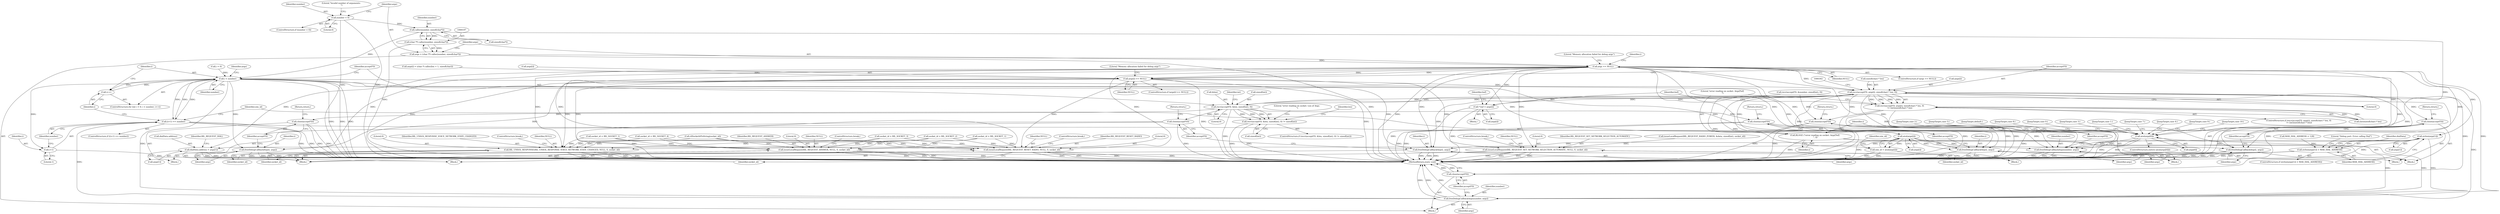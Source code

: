 digraph "0_Android_cd5f15f588a5d27e99ba12f057245bfe507f8c42@API" {
"1000198" [label="(Call,calloc(number, sizeof(char*)))"];
"1000185" [label="(Call,number < 0)"];
"1000196" [label="(Call,(char **) calloc(number, sizeof(char*)))"];
"1000194" [label="(Call,args = (char **) calloc(number, sizeof(char*)))"];
"1000203" [label="(Call,args == NULL)"];
"1000238" [label="(Call,freeDebugCallbackArgs(i, args))"];
"1000255" [label="(Call,freeDebugCallbackArgs(i, args))"];
"1000274" [label="(Call,args[i] == NULL)"];
"1000282" [label="(Call,freeDebugCallbackArgs(i, args))"];
"1000290" [label="(Call,recv(acceptFD, args[i], sizeof(char) * len, 0))"];
"1000226" [label="(Call,recv(acceptFD, &len, sizeof(int), 0))"];
"1000225" [label="(Call,recv(acceptFD, &len, sizeof(int), 0) != sizeof(int))"];
"1000241" [label="(Call,close(acceptFD))"];
"1000258" [label="(Call,close(acceptFD))"];
"1000285" [label="(Call,close(acceptFD))"];
"1000289" [label="(Call,recv(acceptFD, args[i], sizeof(char) * len, 0)\n != (int)sizeof(char) * len)"];
"1000310" [label="(Call,freeDebugCallbackArgs(i, args))"];
"1000313" [label="(Call,close(acceptFD))"];
"1000317" [label="(Call,* buf = args[i])"];
"1000336" [label="(Call,atoi(args[i]))"];
"1000334" [label="(Call,sim_id = atoi(args[i]))"];
"1000583" [label="(Call,freeDebugCallbackArgs(number, args))"];
"1000628" [label="(Call,freeDebugCallbackArgs(number, args))"];
"1000586" [label="(Call,close(acceptFD))"];
"1000631" [label="(Call,close(acceptFD))"];
"1000377" [label="(Call,issueLocalRequest(RIL_REQUEST_RESET_RADIO, NULL, 0, socket_id))"];
"1000443" [label="(Call,RIL_UNSOL_RESPONSE(RIL_UNSOL_RESPONSE_VOICE_NETWORK_STATE_CHANGED, NULL, 0, socket_id))"];
"1000548" [label="(Call,issueLocalRequest(RIL_REQUEST_SET_NETWORK_SELECTION_AUTOMATIC, NULL, 0, socket_id))"];
"1000607" [label="(Call,issueLocalRequest(RIL_REQUEST_ANSWER, NULL, 0, socket_id))"];
"1000369" [label="(Call,atoi(args[0]))"];
"1000575" [label="(Call,strlen(args[1]))"];
"1000574" [label="(Call,strlen(args[1]) > MAX_DIAL_ADDRESS)"];
"1000589" [label="(Call,dialData.address = args[1])"];
"1000217" [label="(Call,i < number)"];
"1000220" [label="(Call,i++)"];
"1000307" [label="(Call,RLOGE (\"error reading on socket: Args[%d] \n\", i))"];
"1000328" [label="(Call,(i+1) == number)"];
"1000329" [label="(Call,i+1)"];
"1000241" [label="(Call,close(acceptFD))"];
"1000243" [label="(Return,return;)"];
"1000112" [label="(Block,)"];
"1000585" [label="(Identifier,args)"];
"1000383" [label="(JumpTarget,case 1:)"];
"1000200" [label="(Call,sizeof(char*))"];
"1000222" [label="(Block,)"];
"1000332" [label="(Identifier,number)"];
"1000284" [label="(Identifier,args)"];
"1000314" [label="(Identifier,acceptFD)"];
"1000554" [label="(JumpTarget,case 7:)"];
"1000256" [label="(Identifier,i)"];
"1000629" [label="(Identifier,number)"];
"1000573" [label="(ControlStructure,if (strlen(args[1]) > MAX_DIAL_ADDRESS))"];
"1000225" [label="(Call,recv(acceptFD, &len, sizeof(int), 0) != sizeof(int))"];
"1000344" [label="(Call,socket_id = RIL_SOCKET_1)"];
"1000283" [label="(Identifier,i)"];
"1000491" [label="(JumpTarget,case 4:)"];
"1000609" [label="(Identifier,NULL)"];
"1000331" [label="(Literal,1)"];
"1000278" [label="(Identifier,NULL)"];
"1000199" [label="(Identifier,number)"];
"1000580" [label="(Block,)"];
"1000137" [label="(Call,MAX_DIAL_ADDRESS = 128)"];
"1000289" [label="(Call,recv(acceptFD, args[i], sizeof(char) * len, 0)\n != (int)sizeof(char) * len)"];
"1000212" [label="(ControlStructure,for (int i = 0; i < number; i++))"];
"1000612" [label="(ControlStructure,break;)"];
"1000370" [label="(Call,args[0])"];
"1000228" [label="(Call,&len)"];
"1000628" [label="(Call,freeDebugCallbackArgs(number, args))"];
"1000259" [label="(Identifier,acceptFD)"];
"1000234" [label="(Identifier,int)"];
"1000337" [label="(Call,args[i])"];
"1000309" [label="(Identifier,i)"];
"1000317" [label="(Call,* buf = args[i])"];
"1000604" [label="(JumpTarget,case 9:)"];
"1000333" [label="(Block,)"];
"1000583" [label="(Call,freeDebugCallbackArgs(number, args))"];
"1000613" [label="(JumpTarget,case 10:)"];
"1000319" [label="(Call,args[i])"];
"1000257" [label="(Identifier,args)"];
"1000371" [label="(Identifier,args)"];
"1000550" [label="(Identifier,NULL)"];
"1000311" [label="(Identifier,i)"];
"1000381" [label="(Identifier,socket_id)"];
"1000146" [label="(Call,rilSocketIdToString(socket_id))"];
"1000292" [label="(Call,args[i])"];
"1000377" [label="(Call,issueLocalRequest(RIL_REQUEST_RESET_RADIO, NULL, 0, socket_id))"];
"1000275" [label="(Call,args[i])"];
"1000328" [label="(Call,(i+1) == number)"];
"1000445" [label="(Identifier,NULL)"];
"1000242" [label="(Identifier,acceptFD)"];
"1000219" [label="(Identifier,number)"];
"1000589" [label="(Call,dialData.address = args[1])"];
"1000230" [label="(Call,sizeof(int))"];
"1000310" [label="(Call,freeDebugCallbackArgs(i, args))"];
"1000195" [label="(Identifier,args)"];
"1000227" [label="(Identifier,acceptFD)"];
"1000329" [label="(Call,i+1)"];
"1000446" [label="(Literal,0)"];
"1000205" [label="(Identifier,NULL)"];
"1000313" [label="(Call,close(acceptFD))"];
"1000203" [label="(Call,args == NULL)"];
"1000335" [label="(Identifier,sim_id)"];
"1000226" [label="(Call,recv(acceptFD, &len, sizeof(int), 0))"];
"1000287" [label="(Return,return;)"];
"1000551" [label="(Literal,0)"];
"1000190" [label="(Literal,\"Invalid number of arguments: \n\")"];
"1000440" [label="(JumpTarget,case 2:)"];
"1000633" [label="(MethodReturn,static void)"];
"1000334" [label="(Call,sim_id = atoi(args[i]))"];
"1000261" [label="(Call,args[i] = (char *) calloc(len + 1, sizeof(char)))"];
"1000607" [label="(Call,issueLocalRequest(RIL_REQUEST_ANSWER, NULL, 0, socket_id))"];
"1000202" [label="(ControlStructure,if (args == NULL))"];
"1000533" [label="(JumpTarget,case 5:)"];
"1000308" [label="(Literal,\"error reading on socket: Args[%d] \n\")"];
"1000590" [label="(Call,dialData.address)"];
"1000285" [label="(Call,close(acceptFD))"];
"1000247" [label="(Identifier,len)"];
"1000576" [label="(Call,args[1])"];
"1000184" [label="(ControlStructure,if (number < 0))"];
"1000291" [label="(Identifier,acceptFD)"];
"1000238" [label="(Call,freeDebugCallbackArgs(i, args))"];
"1000611" [label="(Identifier,socket_id)"];
"1000582" [label="(Literal,\"Debug port: Error calling Dial\")"];
"1000624" [label="(JumpTarget,default:)"];
"1000260" [label="(Return,return;)"];
"1000273" [label="(ControlStructure,if (args[i] == NULL))"];
"1000288" [label="(ControlStructure,if (recv(acceptFD, args[i], sizeof(char) * len, 0)\n != (int)sizeof(char) * len))"];
"1000630" [label="(Identifier,args)"];
"1000232" [label="(Literal,0)"];
"1000380" [label="(Literal,0)"];
"1000575" [label="(Call,strlen(args[1]))"];
"1000307" [label="(Call,RLOGE (\"error reading on socket: Args[%d] \n\", i))"];
"1000318" [label="(Identifier,buf)"];
"1000587" [label="(Identifier,acceptFD)"];
"1000324" [label="(Identifier,buf)"];
"1000233" [label="(Call,sizeof(int))"];
"1000632" [label="(Identifier,acceptFD)"];
"1000588" [label="(Return,return;)"];
"1000444" [label="(Identifier,RIL_UNSOL_RESPONSE_VOICE_NETWORK_STATE_CHANGED)"];
"1000565" [label="(JumpTarget,case 8:)"];
"1000198" [label="(Call,calloc(number, sizeof(char*)))"];
"1000208" [label="(Literal,\"Memory allocation failed for debug args\")"];
"1000364" [label="(Call,socket_id = RIL_SOCKET_1)"];
"1000186" [label="(Identifier,number)"];
"1000315" [label="(Return,return;)"];
"1000306" [label="(Block,)"];
"1000379" [label="(Identifier,NULL)"];
"1000330" [label="(Identifier,i)"];
"1000215" [label="(Identifier,i)"];
"1000368" [label="(ControlStructure,switch (atoi(args[0])))"];
"1000631" [label="(Call,close(acceptFD))"];
"1000217" [label="(Call,i < number)"];
"1000548" [label="(Call,issueLocalRequest(RIL_REQUEST_SET_NETWORK_SELECTION_AUTOMATIC, NULL, 0, socket_id))"];
"1000549" [label="(Identifier,RIL_REQUEST_SET_NETWORK_SELECTION_AUTOMATIC)"];
"1000295" [label="(Call,sizeof(char) * len)"];
"1000185" [label="(Call,number < 0)"];
"1000539" [label="(Call,issueLocalRequest(RIL_REQUEST_RADIO_POWER, &data, sizeof(int), socket_id))"];
"1000341" [label="(Identifier,sim_id)"];
"1000204" [label="(Identifier,args)"];
"1000220" [label="(Call,i++)"];
"1000382" [label="(ControlStructure,break;)"];
"1000608" [label="(Identifier,RIL_REQUEST_ANSWER)"];
"1000258" [label="(Call,close(acceptFD))"];
"1000290" [label="(Call,recv(acceptFD, args[i], sizeof(char) * len, 0))"];
"1000349" [label="(Call,socket_id = RIL_SOCKET_2)"];
"1000300" [label="(Call,(int)sizeof(char) * len)"];
"1000281" [label="(Literal,\"Memory allocation failed for debug args\")"];
"1000591" [label="(Identifier,dialData)"];
"1000597" [label="(Identifier,RIL_REQUEST_DIAL)"];
"1000299" [label="(Literal,0)"];
"1000373" [label="(Block,)"];
"1000586" [label="(Call,close(acceptFD))"];
"1000169" [label="(Call,recv(acceptFD, &number, sizeof(int), 0))"];
"1000237" [label="(Literal,\"error reading on socket: Len of Args: \n\")"];
"1000235" [label="(Block,)"];
"1000593" [label="(Call,args[1])"];
"1000194" [label="(Call,args = (char **) calloc(number, sizeof(char*)))"];
"1000274" [label="(Call,args[i] == NULL)"];
"1000218" [label="(Identifier,i)"];
"1000214" [label="(Call,i = 0)"];
"1000448" [label="(ControlStructure,break;)"];
"1000327" [label="(ControlStructure,if ((i+1) == number))"];
"1000553" [label="(ControlStructure,break;)"];
"1000187" [label="(Literal,0)"];
"1000336" [label="(Call,atoi(args[i]))"];
"1000286" [label="(Identifier,acceptFD)"];
"1000252" [label="(Block,)"];
"1000279" [label="(Block,)"];
"1000579" [label="(Identifier,MAX_DIAL_ADDRESS)"];
"1000224" [label="(ControlStructure,if (recv(acceptFD, &len, sizeof(int), 0) != sizeof(int)))"];
"1000354" [label="(Call,socket_id = RIL_SOCKET_3)"];
"1000221" [label="(Identifier,i)"];
"1000447" [label="(Identifier,socket_id)"];
"1000369" [label="(Call,atoi(args[0]))"];
"1000610" [label="(Literal,0)"];
"1000584" [label="(Identifier,number)"];
"1000374" [label="(JumpTarget,case 0:)"];
"1000240" [label="(Identifier,args)"];
"1000312" [label="(Identifier,args)"];
"1000449" [label="(JumpTarget,case 3:)"];
"1000574" [label="(Call,strlen(args[1]) > MAX_DIAL_ADDRESS)"];
"1000552" [label="(Identifier,socket_id)"];
"1000282" [label="(Call,freeDebugCallbackArgs(i, args))"];
"1000359" [label="(Call,socket_id = RIL_SOCKET_4)"];
"1000196" [label="(Call,(char **) calloc(number, sizeof(char*)))"];
"1000378" [label="(Identifier,RIL_REQUEST_RESET_RADIO)"];
"1000255" [label="(Call,freeDebugCallbackArgs(i, args))"];
"1000443" [label="(Call,RIL_UNSOL_RESPONSE(RIL_UNSOL_RESPONSE_VOICE_NETWORK_STATE_CHANGED, NULL, 0, socket_id))"];
"1000239" [label="(Identifier,i)"];
"1000198" -> "1000196"  [label="AST: "];
"1000198" -> "1000200"  [label="CFG: "];
"1000199" -> "1000198"  [label="AST: "];
"1000200" -> "1000198"  [label="AST: "];
"1000196" -> "1000198"  [label="CFG: "];
"1000198" -> "1000633"  [label="DDG: "];
"1000198" -> "1000196"  [label="DDG: "];
"1000185" -> "1000198"  [label="DDG: "];
"1000198" -> "1000217"  [label="DDG: "];
"1000185" -> "1000184"  [label="AST: "];
"1000185" -> "1000187"  [label="CFG: "];
"1000186" -> "1000185"  [label="AST: "];
"1000187" -> "1000185"  [label="AST: "];
"1000190" -> "1000185"  [label="CFG: "];
"1000195" -> "1000185"  [label="CFG: "];
"1000185" -> "1000633"  [label="DDG: "];
"1000185" -> "1000633"  [label="DDG: "];
"1000196" -> "1000194"  [label="AST: "];
"1000197" -> "1000196"  [label="AST: "];
"1000194" -> "1000196"  [label="CFG: "];
"1000196" -> "1000633"  [label="DDG: "];
"1000196" -> "1000194"  [label="DDG: "];
"1000194" -> "1000112"  [label="AST: "];
"1000195" -> "1000194"  [label="AST: "];
"1000204" -> "1000194"  [label="CFG: "];
"1000194" -> "1000633"  [label="DDG: "];
"1000194" -> "1000203"  [label="DDG: "];
"1000203" -> "1000202"  [label="AST: "];
"1000203" -> "1000205"  [label="CFG: "];
"1000204" -> "1000203"  [label="AST: "];
"1000205" -> "1000203"  [label="AST: "];
"1000208" -> "1000203"  [label="CFG: "];
"1000215" -> "1000203"  [label="CFG: "];
"1000203" -> "1000633"  [label="DDG: "];
"1000203" -> "1000633"  [label="DDG: "];
"1000203" -> "1000633"  [label="DDG: "];
"1000203" -> "1000238"  [label="DDG: "];
"1000203" -> "1000255"  [label="DDG: "];
"1000203" -> "1000274"  [label="DDG: "];
"1000203" -> "1000274"  [label="DDG: "];
"1000203" -> "1000282"  [label="DDG: "];
"1000203" -> "1000290"  [label="DDG: "];
"1000203" -> "1000310"  [label="DDG: "];
"1000203" -> "1000317"  [label="DDG: "];
"1000203" -> "1000336"  [label="DDG: "];
"1000203" -> "1000369"  [label="DDG: "];
"1000203" -> "1000377"  [label="DDG: "];
"1000203" -> "1000443"  [label="DDG: "];
"1000203" -> "1000548"  [label="DDG: "];
"1000203" -> "1000575"  [label="DDG: "];
"1000203" -> "1000583"  [label="DDG: "];
"1000203" -> "1000589"  [label="DDG: "];
"1000203" -> "1000607"  [label="DDG: "];
"1000203" -> "1000628"  [label="DDG: "];
"1000238" -> "1000235"  [label="AST: "];
"1000238" -> "1000240"  [label="CFG: "];
"1000239" -> "1000238"  [label="AST: "];
"1000240" -> "1000238"  [label="AST: "];
"1000242" -> "1000238"  [label="CFG: "];
"1000238" -> "1000633"  [label="DDG: "];
"1000238" -> "1000633"  [label="DDG: "];
"1000238" -> "1000633"  [label="DDG: "];
"1000217" -> "1000238"  [label="DDG: "];
"1000336" -> "1000238"  [label="DDG: "];
"1000290" -> "1000238"  [label="DDG: "];
"1000255" -> "1000252"  [label="AST: "];
"1000255" -> "1000257"  [label="CFG: "];
"1000256" -> "1000255"  [label="AST: "];
"1000257" -> "1000255"  [label="AST: "];
"1000259" -> "1000255"  [label="CFG: "];
"1000255" -> "1000633"  [label="DDG: "];
"1000255" -> "1000633"  [label="DDG: "];
"1000255" -> "1000633"  [label="DDG: "];
"1000217" -> "1000255"  [label="DDG: "];
"1000336" -> "1000255"  [label="DDG: "];
"1000290" -> "1000255"  [label="DDG: "];
"1000274" -> "1000273"  [label="AST: "];
"1000274" -> "1000278"  [label="CFG: "];
"1000275" -> "1000274"  [label="AST: "];
"1000278" -> "1000274"  [label="AST: "];
"1000281" -> "1000274"  [label="CFG: "];
"1000291" -> "1000274"  [label="CFG: "];
"1000274" -> "1000633"  [label="DDG: "];
"1000274" -> "1000633"  [label="DDG: "];
"1000274" -> "1000633"  [label="DDG: "];
"1000261" -> "1000274"  [label="DDG: "];
"1000274" -> "1000282"  [label="DDG: "];
"1000274" -> "1000290"  [label="DDG: "];
"1000274" -> "1000377"  [label="DDG: "];
"1000274" -> "1000443"  [label="DDG: "];
"1000274" -> "1000548"  [label="DDG: "];
"1000274" -> "1000607"  [label="DDG: "];
"1000282" -> "1000279"  [label="AST: "];
"1000282" -> "1000284"  [label="CFG: "];
"1000283" -> "1000282"  [label="AST: "];
"1000284" -> "1000282"  [label="AST: "];
"1000286" -> "1000282"  [label="CFG: "];
"1000282" -> "1000633"  [label="DDG: "];
"1000282" -> "1000633"  [label="DDG: "];
"1000282" -> "1000633"  [label="DDG: "];
"1000217" -> "1000282"  [label="DDG: "];
"1000290" -> "1000289"  [label="AST: "];
"1000290" -> "1000299"  [label="CFG: "];
"1000291" -> "1000290"  [label="AST: "];
"1000292" -> "1000290"  [label="AST: "];
"1000295" -> "1000290"  [label="AST: "];
"1000299" -> "1000290"  [label="AST: "];
"1000302" -> "1000290"  [label="CFG: "];
"1000290" -> "1000633"  [label="DDG: "];
"1000290" -> "1000633"  [label="DDG: "];
"1000290" -> "1000226"  [label="DDG: "];
"1000290" -> "1000289"  [label="DDG: "];
"1000290" -> "1000289"  [label="DDG: "];
"1000290" -> "1000289"  [label="DDG: "];
"1000290" -> "1000289"  [label="DDG: "];
"1000226" -> "1000290"  [label="DDG: "];
"1000295" -> "1000290"  [label="DDG: "];
"1000290" -> "1000310"  [label="DDG: "];
"1000290" -> "1000313"  [label="DDG: "];
"1000290" -> "1000317"  [label="DDG: "];
"1000290" -> "1000336"  [label="DDG: "];
"1000290" -> "1000583"  [label="DDG: "];
"1000290" -> "1000586"  [label="DDG: "];
"1000290" -> "1000628"  [label="DDG: "];
"1000290" -> "1000631"  [label="DDG: "];
"1000226" -> "1000225"  [label="AST: "];
"1000226" -> "1000232"  [label="CFG: "];
"1000227" -> "1000226"  [label="AST: "];
"1000228" -> "1000226"  [label="AST: "];
"1000230" -> "1000226"  [label="AST: "];
"1000232" -> "1000226"  [label="AST: "];
"1000234" -> "1000226"  [label="CFG: "];
"1000226" -> "1000633"  [label="DDG: "];
"1000226" -> "1000225"  [label="DDG: "];
"1000226" -> "1000225"  [label="DDG: "];
"1000226" -> "1000225"  [label="DDG: "];
"1000169" -> "1000226"  [label="DDG: "];
"1000226" -> "1000241"  [label="DDG: "];
"1000226" -> "1000258"  [label="DDG: "];
"1000226" -> "1000285"  [label="DDG: "];
"1000225" -> "1000224"  [label="AST: "];
"1000225" -> "1000233"  [label="CFG: "];
"1000233" -> "1000225"  [label="AST: "];
"1000237" -> "1000225"  [label="CFG: "];
"1000247" -> "1000225"  [label="CFG: "];
"1000225" -> "1000633"  [label="DDG: "];
"1000225" -> "1000633"  [label="DDG: "];
"1000241" -> "1000235"  [label="AST: "];
"1000241" -> "1000242"  [label="CFG: "];
"1000242" -> "1000241"  [label="AST: "];
"1000243" -> "1000241"  [label="CFG: "];
"1000241" -> "1000633"  [label="DDG: "];
"1000241" -> "1000633"  [label="DDG: "];
"1000258" -> "1000252"  [label="AST: "];
"1000258" -> "1000259"  [label="CFG: "];
"1000259" -> "1000258"  [label="AST: "];
"1000260" -> "1000258"  [label="CFG: "];
"1000258" -> "1000633"  [label="DDG: "];
"1000258" -> "1000633"  [label="DDG: "];
"1000285" -> "1000279"  [label="AST: "];
"1000285" -> "1000286"  [label="CFG: "];
"1000286" -> "1000285"  [label="AST: "];
"1000287" -> "1000285"  [label="CFG: "];
"1000285" -> "1000633"  [label="DDG: "];
"1000285" -> "1000633"  [label="DDG: "];
"1000289" -> "1000288"  [label="AST: "];
"1000289" -> "1000300"  [label="CFG: "];
"1000300" -> "1000289"  [label="AST: "];
"1000308" -> "1000289"  [label="CFG: "];
"1000318" -> "1000289"  [label="CFG: "];
"1000289" -> "1000633"  [label="DDG: "];
"1000289" -> "1000633"  [label="DDG: "];
"1000289" -> "1000633"  [label="DDG: "];
"1000300" -> "1000289"  [label="DDG: "];
"1000300" -> "1000289"  [label="DDG: "];
"1000310" -> "1000306"  [label="AST: "];
"1000310" -> "1000312"  [label="CFG: "];
"1000311" -> "1000310"  [label="AST: "];
"1000312" -> "1000310"  [label="AST: "];
"1000314" -> "1000310"  [label="CFG: "];
"1000310" -> "1000633"  [label="DDG: "];
"1000310" -> "1000633"  [label="DDG: "];
"1000310" -> "1000633"  [label="DDG: "];
"1000307" -> "1000310"  [label="DDG: "];
"1000313" -> "1000306"  [label="AST: "];
"1000313" -> "1000314"  [label="CFG: "];
"1000314" -> "1000313"  [label="AST: "];
"1000315" -> "1000313"  [label="CFG: "];
"1000313" -> "1000633"  [label="DDG: "];
"1000313" -> "1000633"  [label="DDG: "];
"1000317" -> "1000222"  [label="AST: "];
"1000317" -> "1000319"  [label="CFG: "];
"1000318" -> "1000317"  [label="AST: "];
"1000319" -> "1000317"  [label="AST: "];
"1000324" -> "1000317"  [label="CFG: "];
"1000317" -> "1000633"  [label="DDG: "];
"1000317" -> "1000633"  [label="DDG: "];
"1000336" -> "1000334"  [label="AST: "];
"1000336" -> "1000337"  [label="CFG: "];
"1000337" -> "1000336"  [label="AST: "];
"1000334" -> "1000336"  [label="CFG: "];
"1000336" -> "1000633"  [label="DDG: "];
"1000336" -> "1000334"  [label="DDG: "];
"1000336" -> "1000583"  [label="DDG: "];
"1000336" -> "1000628"  [label="DDG: "];
"1000334" -> "1000333"  [label="AST: "];
"1000335" -> "1000334"  [label="AST: "];
"1000341" -> "1000334"  [label="CFG: "];
"1000334" -> "1000633"  [label="DDG: "];
"1000334" -> "1000633"  [label="DDG: "];
"1000583" -> "1000580"  [label="AST: "];
"1000583" -> "1000585"  [label="CFG: "];
"1000584" -> "1000583"  [label="AST: "];
"1000585" -> "1000583"  [label="AST: "];
"1000587" -> "1000583"  [label="CFG: "];
"1000583" -> "1000633"  [label="DDG: "];
"1000583" -> "1000633"  [label="DDG: "];
"1000583" -> "1000633"  [label="DDG: "];
"1000217" -> "1000583"  [label="DDG: "];
"1000328" -> "1000583"  [label="DDG: "];
"1000369" -> "1000583"  [label="DDG: "];
"1000575" -> "1000583"  [label="DDG: "];
"1000628" -> "1000112"  [label="AST: "];
"1000628" -> "1000630"  [label="CFG: "];
"1000629" -> "1000628"  [label="AST: "];
"1000630" -> "1000628"  [label="AST: "];
"1000632" -> "1000628"  [label="CFG: "];
"1000628" -> "1000633"  [label="DDG: "];
"1000628" -> "1000633"  [label="DDG: "];
"1000628" -> "1000633"  [label="DDG: "];
"1000217" -> "1000628"  [label="DDG: "];
"1000328" -> "1000628"  [label="DDG: "];
"1000369" -> "1000628"  [label="DDG: "];
"1000575" -> "1000628"  [label="DDG: "];
"1000586" -> "1000580"  [label="AST: "];
"1000586" -> "1000587"  [label="CFG: "];
"1000587" -> "1000586"  [label="AST: "];
"1000588" -> "1000586"  [label="CFG: "];
"1000586" -> "1000633"  [label="DDG: "];
"1000586" -> "1000633"  [label="DDG: "];
"1000169" -> "1000586"  [label="DDG: "];
"1000631" -> "1000112"  [label="AST: "];
"1000631" -> "1000632"  [label="CFG: "];
"1000632" -> "1000631"  [label="AST: "];
"1000633" -> "1000631"  [label="CFG: "];
"1000631" -> "1000633"  [label="DDG: "];
"1000631" -> "1000633"  [label="DDG: "];
"1000169" -> "1000631"  [label="DDG: "];
"1000377" -> "1000373"  [label="AST: "];
"1000377" -> "1000381"  [label="CFG: "];
"1000378" -> "1000377"  [label="AST: "];
"1000379" -> "1000377"  [label="AST: "];
"1000380" -> "1000377"  [label="AST: "];
"1000381" -> "1000377"  [label="AST: "];
"1000382" -> "1000377"  [label="CFG: "];
"1000377" -> "1000633"  [label="DDG: "];
"1000377" -> "1000633"  [label="DDG: "];
"1000377" -> "1000633"  [label="DDG: "];
"1000377" -> "1000633"  [label="DDG: "];
"1000364" -> "1000377"  [label="DDG: "];
"1000349" -> "1000377"  [label="DDG: "];
"1000359" -> "1000377"  [label="DDG: "];
"1000344" -> "1000377"  [label="DDG: "];
"1000146" -> "1000377"  [label="DDG: "];
"1000354" -> "1000377"  [label="DDG: "];
"1000443" -> "1000373"  [label="AST: "];
"1000443" -> "1000447"  [label="CFG: "];
"1000444" -> "1000443"  [label="AST: "];
"1000445" -> "1000443"  [label="AST: "];
"1000446" -> "1000443"  [label="AST: "];
"1000447" -> "1000443"  [label="AST: "];
"1000448" -> "1000443"  [label="CFG: "];
"1000443" -> "1000633"  [label="DDG: "];
"1000443" -> "1000633"  [label="DDG: "];
"1000443" -> "1000633"  [label="DDG: "];
"1000443" -> "1000633"  [label="DDG: "];
"1000364" -> "1000443"  [label="DDG: "];
"1000349" -> "1000443"  [label="DDG: "];
"1000359" -> "1000443"  [label="DDG: "];
"1000344" -> "1000443"  [label="DDG: "];
"1000146" -> "1000443"  [label="DDG: "];
"1000354" -> "1000443"  [label="DDG: "];
"1000548" -> "1000373"  [label="AST: "];
"1000548" -> "1000552"  [label="CFG: "];
"1000549" -> "1000548"  [label="AST: "];
"1000550" -> "1000548"  [label="AST: "];
"1000551" -> "1000548"  [label="AST: "];
"1000552" -> "1000548"  [label="AST: "];
"1000553" -> "1000548"  [label="CFG: "];
"1000548" -> "1000633"  [label="DDG: "];
"1000548" -> "1000633"  [label="DDG: "];
"1000548" -> "1000633"  [label="DDG: "];
"1000548" -> "1000633"  [label="DDG: "];
"1000539" -> "1000548"  [label="DDG: "];
"1000607" -> "1000373"  [label="AST: "];
"1000607" -> "1000611"  [label="CFG: "];
"1000608" -> "1000607"  [label="AST: "];
"1000609" -> "1000607"  [label="AST: "];
"1000610" -> "1000607"  [label="AST: "];
"1000611" -> "1000607"  [label="AST: "];
"1000612" -> "1000607"  [label="CFG: "];
"1000607" -> "1000633"  [label="DDG: "];
"1000607" -> "1000633"  [label="DDG: "];
"1000607" -> "1000633"  [label="DDG: "];
"1000607" -> "1000633"  [label="DDG: "];
"1000364" -> "1000607"  [label="DDG: "];
"1000349" -> "1000607"  [label="DDG: "];
"1000359" -> "1000607"  [label="DDG: "];
"1000344" -> "1000607"  [label="DDG: "];
"1000146" -> "1000607"  [label="DDG: "];
"1000354" -> "1000607"  [label="DDG: "];
"1000369" -> "1000368"  [label="AST: "];
"1000369" -> "1000370"  [label="CFG: "];
"1000370" -> "1000369"  [label="AST: "];
"1000374" -> "1000369"  [label="CFG: "];
"1000383" -> "1000369"  [label="CFG: "];
"1000440" -> "1000369"  [label="CFG: "];
"1000449" -> "1000369"  [label="CFG: "];
"1000491" -> "1000369"  [label="CFG: "];
"1000533" -> "1000369"  [label="CFG: "];
"1000554" -> "1000369"  [label="CFG: "];
"1000565" -> "1000369"  [label="CFG: "];
"1000604" -> "1000369"  [label="CFG: "];
"1000613" -> "1000369"  [label="CFG: "];
"1000624" -> "1000369"  [label="CFG: "];
"1000369" -> "1000633"  [label="DDG: "];
"1000369" -> "1000633"  [label="DDG: "];
"1000575" -> "1000574"  [label="AST: "];
"1000575" -> "1000576"  [label="CFG: "];
"1000576" -> "1000575"  [label="AST: "];
"1000579" -> "1000575"  [label="CFG: "];
"1000575" -> "1000633"  [label="DDG: "];
"1000575" -> "1000574"  [label="DDG: "];
"1000575" -> "1000589"  [label="DDG: "];
"1000574" -> "1000573"  [label="AST: "];
"1000574" -> "1000579"  [label="CFG: "];
"1000579" -> "1000574"  [label="AST: "];
"1000582" -> "1000574"  [label="CFG: "];
"1000591" -> "1000574"  [label="CFG: "];
"1000574" -> "1000633"  [label="DDG: "];
"1000574" -> "1000633"  [label="DDG: "];
"1000574" -> "1000633"  [label="DDG: "];
"1000137" -> "1000574"  [label="DDG: "];
"1000589" -> "1000373"  [label="AST: "];
"1000589" -> "1000593"  [label="CFG: "];
"1000590" -> "1000589"  [label="AST: "];
"1000593" -> "1000589"  [label="AST: "];
"1000597" -> "1000589"  [label="CFG: "];
"1000589" -> "1000633"  [label="DDG: "];
"1000589" -> "1000633"  [label="DDG: "];
"1000217" -> "1000212"  [label="AST: "];
"1000217" -> "1000219"  [label="CFG: "];
"1000218" -> "1000217"  [label="AST: "];
"1000219" -> "1000217"  [label="AST: "];
"1000227" -> "1000217"  [label="CFG: "];
"1000371" -> "1000217"  [label="CFG: "];
"1000217" -> "1000633"  [label="DDG: "];
"1000217" -> "1000633"  [label="DDG: "];
"1000217" -> "1000633"  [label="DDG: "];
"1000220" -> "1000217"  [label="DDG: "];
"1000214" -> "1000217"  [label="DDG: "];
"1000328" -> "1000217"  [label="DDG: "];
"1000217" -> "1000220"  [label="DDG: "];
"1000217" -> "1000307"  [label="DDG: "];
"1000217" -> "1000328"  [label="DDG: "];
"1000217" -> "1000328"  [label="DDG: "];
"1000217" -> "1000329"  [label="DDG: "];
"1000220" -> "1000212"  [label="AST: "];
"1000220" -> "1000221"  [label="CFG: "];
"1000221" -> "1000220"  [label="AST: "];
"1000218" -> "1000220"  [label="CFG: "];
"1000307" -> "1000306"  [label="AST: "];
"1000307" -> "1000309"  [label="CFG: "];
"1000308" -> "1000307"  [label="AST: "];
"1000309" -> "1000307"  [label="AST: "];
"1000311" -> "1000307"  [label="CFG: "];
"1000307" -> "1000633"  [label="DDG: "];
"1000328" -> "1000327"  [label="AST: "];
"1000328" -> "1000332"  [label="CFG: "];
"1000329" -> "1000328"  [label="AST: "];
"1000332" -> "1000328"  [label="AST: "];
"1000335" -> "1000328"  [label="CFG: "];
"1000221" -> "1000328"  [label="CFG: "];
"1000328" -> "1000633"  [label="DDG: "];
"1000328" -> "1000633"  [label="DDG: "];
"1000329" -> "1000331"  [label="CFG: "];
"1000330" -> "1000329"  [label="AST: "];
"1000331" -> "1000329"  [label="AST: "];
"1000332" -> "1000329"  [label="CFG: "];
"1000329" -> "1000633"  [label="DDG: "];
}
